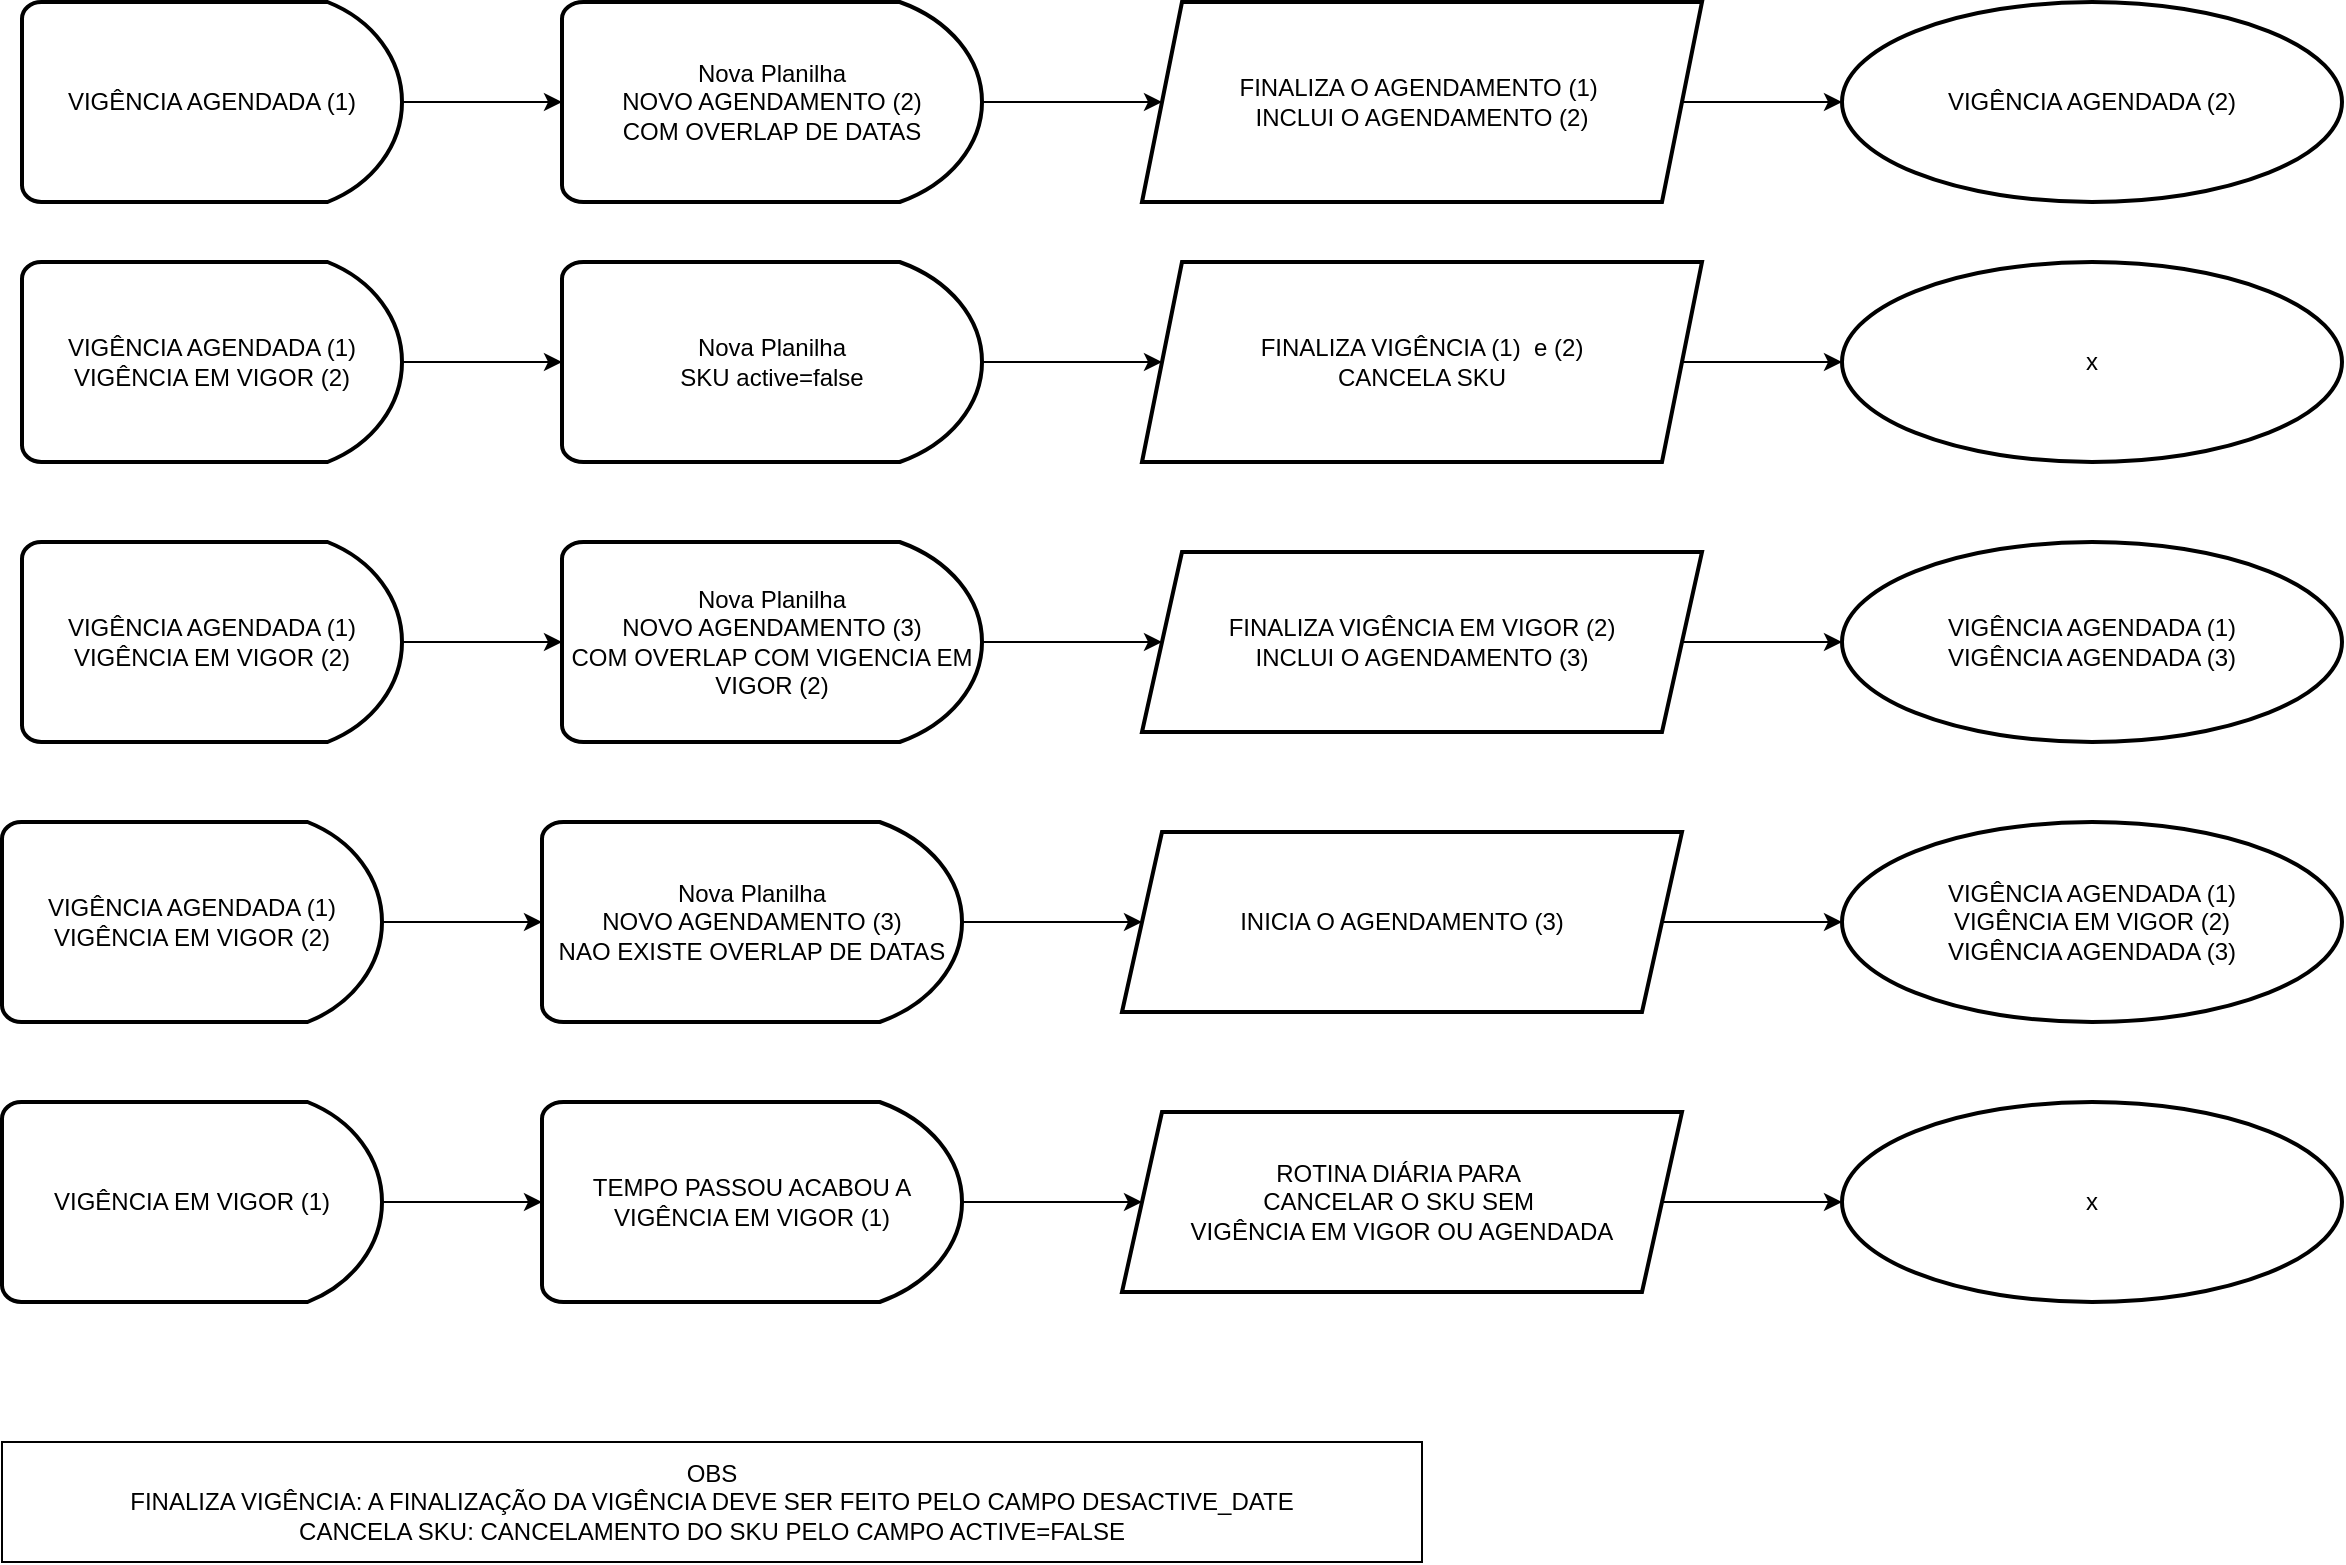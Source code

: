 <mxfile version="24.6.4" type="github">
  <diagram name="Página-1" id="5IM4jTXnU0rdfgFOPCTm">
    <mxGraphModel dx="1674" dy="774" grid="1" gridSize="10" guides="1" tooltips="1" connect="1" arrows="1" fold="1" page="1" pageScale="1" pageWidth="827" pageHeight="1169" math="0" shadow="0">
      <root>
        <mxCell id="0" />
        <mxCell id="1" parent="0" />
        <mxCell id="YRVmmR6wgMEOWOelV76Z-4" value="" style="edgeStyle=orthogonalEdgeStyle;rounded=0;orthogonalLoop=1;jettySize=auto;html=1;" edge="1" parent="1" source="YRVmmR6wgMEOWOelV76Z-1" target="YRVmmR6wgMEOWOelV76Z-3">
          <mxGeometry relative="1" as="geometry" />
        </mxCell>
        <mxCell id="YRVmmR6wgMEOWOelV76Z-1" value="&lt;div&gt;VIGÊNCIA AGENDADA (1)&lt;br&gt;&lt;/div&gt;" style="strokeWidth=2;html=1;shape=mxgraph.flowchart.delay;whiteSpace=wrap;" vertex="1" parent="1">
          <mxGeometry x="120" y="60" width="190" height="100" as="geometry" />
        </mxCell>
        <mxCell id="YRVmmR6wgMEOWOelV76Z-6" value="" style="edgeStyle=orthogonalEdgeStyle;rounded=0;orthogonalLoop=1;jettySize=auto;html=1;" edge="1" parent="1" source="YRVmmR6wgMEOWOelV76Z-3" target="YRVmmR6wgMEOWOelV76Z-5">
          <mxGeometry relative="1" as="geometry" />
        </mxCell>
        <mxCell id="YRVmmR6wgMEOWOelV76Z-3" value="Nova Planilha&lt;br&gt;&lt;div&gt;NOVO AGENDAMENTO (2)&lt;/div&gt;&lt;div&gt;COM OVERLAP DE DATAS&lt;br&gt;&lt;/div&gt;" style="strokeWidth=2;html=1;shape=mxgraph.flowchart.delay;whiteSpace=wrap;" vertex="1" parent="1">
          <mxGeometry x="390" y="60" width="210" height="100" as="geometry" />
        </mxCell>
        <mxCell id="YRVmmR6wgMEOWOelV76Z-29" value="" style="edgeStyle=orthogonalEdgeStyle;rounded=0;orthogonalLoop=1;jettySize=auto;html=1;" edge="1" parent="1" source="YRVmmR6wgMEOWOelV76Z-5" target="YRVmmR6wgMEOWOelV76Z-28">
          <mxGeometry relative="1" as="geometry" />
        </mxCell>
        <mxCell id="YRVmmR6wgMEOWOelV76Z-5" value="&lt;div&gt;FINALIZA O AGENDAMENTO (1)&amp;nbsp;&lt;/div&gt;&lt;div&gt;INCLUI O AGENDAMENTO (2) &lt;/div&gt;" style="shape=parallelogram;perimeter=parallelogramPerimeter;whiteSpace=wrap;html=1;fixedSize=1;strokeWidth=2;" vertex="1" parent="1">
          <mxGeometry x="680" y="60" width="280" height="100" as="geometry" />
        </mxCell>
        <mxCell id="YRVmmR6wgMEOWOelV76Z-7" value="" style="edgeStyle=orthogonalEdgeStyle;rounded=0;orthogonalLoop=1;jettySize=auto;html=1;" edge="1" parent="1" source="YRVmmR6wgMEOWOelV76Z-8" target="YRVmmR6wgMEOWOelV76Z-10">
          <mxGeometry relative="1" as="geometry" />
        </mxCell>
        <mxCell id="YRVmmR6wgMEOWOelV76Z-8" value="&lt;div&gt;VIGÊNCIA AGENDADA (1)&lt;br&gt;VIGÊNCIA EM VIGOR (2)&lt;br&gt;&lt;/div&gt;" style="strokeWidth=2;html=1;shape=mxgraph.flowchart.delay;whiteSpace=wrap;" vertex="1" parent="1">
          <mxGeometry x="120" y="190" width="190" height="100" as="geometry" />
        </mxCell>
        <mxCell id="YRVmmR6wgMEOWOelV76Z-9" value="" style="edgeStyle=orthogonalEdgeStyle;rounded=0;orthogonalLoop=1;jettySize=auto;html=1;" edge="1" parent="1" source="YRVmmR6wgMEOWOelV76Z-10" target="YRVmmR6wgMEOWOelV76Z-11">
          <mxGeometry relative="1" as="geometry" />
        </mxCell>
        <mxCell id="YRVmmR6wgMEOWOelV76Z-10" value="Nova Planilha&lt;br&gt;SKU active=false" style="strokeWidth=2;html=1;shape=mxgraph.flowchart.delay;whiteSpace=wrap;" vertex="1" parent="1">
          <mxGeometry x="390" y="190" width="210" height="100" as="geometry" />
        </mxCell>
        <mxCell id="YRVmmR6wgMEOWOelV76Z-31" value="" style="edgeStyle=orthogonalEdgeStyle;rounded=0;orthogonalLoop=1;jettySize=auto;html=1;" edge="1" parent="1" source="YRVmmR6wgMEOWOelV76Z-11" target="YRVmmR6wgMEOWOelV76Z-30">
          <mxGeometry relative="1" as="geometry" />
        </mxCell>
        <mxCell id="YRVmmR6wgMEOWOelV76Z-11" value="FINALIZA VIGÊNCIA (1)&amp;nbsp; e (2) &lt;br&gt;CANCELA SKU" style="shape=parallelogram;perimeter=parallelogramPerimeter;whiteSpace=wrap;html=1;fixedSize=1;strokeWidth=2;" vertex="1" parent="1">
          <mxGeometry x="680" y="190" width="280" height="100" as="geometry" />
        </mxCell>
        <mxCell id="YRVmmR6wgMEOWOelV76Z-12" value="" style="edgeStyle=orthogonalEdgeStyle;rounded=0;orthogonalLoop=1;jettySize=auto;html=1;" edge="1" parent="1" source="YRVmmR6wgMEOWOelV76Z-13" target="YRVmmR6wgMEOWOelV76Z-15">
          <mxGeometry relative="1" as="geometry" />
        </mxCell>
        <mxCell id="YRVmmR6wgMEOWOelV76Z-13" value="&lt;div&gt;VIGÊNCIA AGENDADA (1)&lt;br&gt;VIGÊNCIA EM VIGOR (2)&lt;br&gt;&lt;/div&gt;" style="strokeWidth=2;html=1;shape=mxgraph.flowchart.delay;whiteSpace=wrap;" vertex="1" parent="1">
          <mxGeometry x="120" y="330" width="190" height="100" as="geometry" />
        </mxCell>
        <mxCell id="YRVmmR6wgMEOWOelV76Z-14" value="" style="edgeStyle=orthogonalEdgeStyle;rounded=0;orthogonalLoop=1;jettySize=auto;html=1;" edge="1" parent="1" source="YRVmmR6wgMEOWOelV76Z-15" target="YRVmmR6wgMEOWOelV76Z-16">
          <mxGeometry relative="1" as="geometry" />
        </mxCell>
        <mxCell id="YRVmmR6wgMEOWOelV76Z-15" value="Nova Planilha&lt;br&gt;NOVO AGENDAMENTO (3)&lt;br&gt;COM OVERLAP COM VIGENCIA EM VIGOR (2)" style="strokeWidth=2;html=1;shape=mxgraph.flowchart.delay;whiteSpace=wrap;" vertex="1" parent="1">
          <mxGeometry x="390" y="330" width="210" height="100" as="geometry" />
        </mxCell>
        <mxCell id="YRVmmR6wgMEOWOelV76Z-33" value="" style="edgeStyle=orthogonalEdgeStyle;rounded=0;orthogonalLoop=1;jettySize=auto;html=1;" edge="1" parent="1" source="YRVmmR6wgMEOWOelV76Z-16" target="YRVmmR6wgMEOWOelV76Z-32">
          <mxGeometry relative="1" as="geometry" />
        </mxCell>
        <mxCell id="YRVmmR6wgMEOWOelV76Z-16" value="FINALIZA VIGÊNCIA EM VIGOR (2)&lt;br&gt;&lt;div&gt;INCLUI O AGENDAMENTO (3) &lt;/div&gt;" style="shape=parallelogram;perimeter=parallelogramPerimeter;whiteSpace=wrap;html=1;fixedSize=1;strokeWidth=2;" vertex="1" parent="1">
          <mxGeometry x="680" y="335" width="280" height="90" as="geometry" />
        </mxCell>
        <mxCell id="YRVmmR6wgMEOWOelV76Z-17" value="OBS&lt;br&gt;&lt;div&gt;FINALIZA VIGÊNCIA: A FINALIZAÇÃO DA VIGÊNCIA DEVE SER FEITO PELO CAMPO DESACTIVE_DATE&lt;/div&gt;&lt;div&gt;CANCELA SKU: CANCELAMENTO DO SKU PELO CAMPO ACTIVE=FALSE&lt;br&gt;&lt;/div&gt;" style="rounded=0;whiteSpace=wrap;html=1;" vertex="1" parent="1">
          <mxGeometry x="110" y="780" width="710" height="60" as="geometry" />
        </mxCell>
        <mxCell id="YRVmmR6wgMEOWOelV76Z-18" value="" style="edgeStyle=orthogonalEdgeStyle;rounded=0;orthogonalLoop=1;jettySize=auto;html=1;" edge="1" parent="1" source="YRVmmR6wgMEOWOelV76Z-19" target="YRVmmR6wgMEOWOelV76Z-21">
          <mxGeometry relative="1" as="geometry" />
        </mxCell>
        <mxCell id="YRVmmR6wgMEOWOelV76Z-19" value="&lt;div&gt;VIGÊNCIA AGENDADA (1)&lt;br&gt;VIGÊNCIA EM VIGOR (2)&lt;br&gt;&lt;/div&gt;" style="strokeWidth=2;html=1;shape=mxgraph.flowchart.delay;whiteSpace=wrap;" vertex="1" parent="1">
          <mxGeometry x="110" y="470" width="190" height="100" as="geometry" />
        </mxCell>
        <mxCell id="YRVmmR6wgMEOWOelV76Z-20" value="" style="edgeStyle=orthogonalEdgeStyle;rounded=0;orthogonalLoop=1;jettySize=auto;html=1;" edge="1" parent="1" source="YRVmmR6wgMEOWOelV76Z-21" target="YRVmmR6wgMEOWOelV76Z-22">
          <mxGeometry relative="1" as="geometry" />
        </mxCell>
        <mxCell id="YRVmmR6wgMEOWOelV76Z-21" value="Nova Planilha&lt;br&gt;NOVO AGENDAMENTO (3)&lt;br&gt;NAO EXISTE OVERLAP DE DATAS" style="strokeWidth=2;html=1;shape=mxgraph.flowchart.delay;whiteSpace=wrap;" vertex="1" parent="1">
          <mxGeometry x="380" y="470" width="210" height="100" as="geometry" />
        </mxCell>
        <mxCell id="YRVmmR6wgMEOWOelV76Z-35" value="" style="edgeStyle=orthogonalEdgeStyle;rounded=0;orthogonalLoop=1;jettySize=auto;html=1;" edge="1" parent="1" source="YRVmmR6wgMEOWOelV76Z-22" target="YRVmmR6wgMEOWOelV76Z-34">
          <mxGeometry relative="1" as="geometry" />
        </mxCell>
        <mxCell id="YRVmmR6wgMEOWOelV76Z-22" value="&lt;div&gt;INICIA O AGENDAMENTO (3) &lt;/div&gt;" style="shape=parallelogram;perimeter=parallelogramPerimeter;whiteSpace=wrap;html=1;fixedSize=1;strokeWidth=2;" vertex="1" parent="1">
          <mxGeometry x="670" y="475" width="280" height="90" as="geometry" />
        </mxCell>
        <mxCell id="YRVmmR6wgMEOWOelV76Z-23" value="" style="edgeStyle=orthogonalEdgeStyle;rounded=0;orthogonalLoop=1;jettySize=auto;html=1;" edge="1" parent="1" source="YRVmmR6wgMEOWOelV76Z-24" target="YRVmmR6wgMEOWOelV76Z-26">
          <mxGeometry relative="1" as="geometry" />
        </mxCell>
        <mxCell id="YRVmmR6wgMEOWOelV76Z-24" value="&lt;div&gt;VIGÊNCIA EM VIGOR (1)&lt;br&gt;&lt;/div&gt;" style="strokeWidth=2;html=1;shape=mxgraph.flowchart.delay;whiteSpace=wrap;" vertex="1" parent="1">
          <mxGeometry x="110" y="610" width="190" height="100" as="geometry" />
        </mxCell>
        <mxCell id="YRVmmR6wgMEOWOelV76Z-25" value="" style="edgeStyle=orthogonalEdgeStyle;rounded=0;orthogonalLoop=1;jettySize=auto;html=1;" edge="1" parent="1" source="YRVmmR6wgMEOWOelV76Z-26" target="YRVmmR6wgMEOWOelV76Z-27">
          <mxGeometry relative="1" as="geometry" />
        </mxCell>
        <mxCell id="YRVmmR6wgMEOWOelV76Z-26" value="TEMPO PASSOU ACABOU A VIGÊNCIA EM VIGOR (1)" style="strokeWidth=2;html=1;shape=mxgraph.flowchart.delay;whiteSpace=wrap;" vertex="1" parent="1">
          <mxGeometry x="380" y="610" width="210" height="100" as="geometry" />
        </mxCell>
        <mxCell id="YRVmmR6wgMEOWOelV76Z-37" value="" style="edgeStyle=orthogonalEdgeStyle;rounded=0;orthogonalLoop=1;jettySize=auto;html=1;" edge="1" parent="1" source="YRVmmR6wgMEOWOelV76Z-27" target="YRVmmR6wgMEOWOelV76Z-36">
          <mxGeometry relative="1" as="geometry" />
        </mxCell>
        <mxCell id="YRVmmR6wgMEOWOelV76Z-27" value="&lt;div&gt;ROTINA DIÁRIA PARA&amp;nbsp;&lt;/div&gt;&lt;div&gt;CANCELAR O SKU SEM&amp;nbsp;&lt;/div&gt;&lt;div&gt;VIGÊNCIA EM VIGOR OU AGENDADA&lt;br&gt;&lt;/div&gt;" style="shape=parallelogram;perimeter=parallelogramPerimeter;whiteSpace=wrap;html=1;fixedSize=1;strokeWidth=2;" vertex="1" parent="1">
          <mxGeometry x="670" y="615" width="280" height="90" as="geometry" />
        </mxCell>
        <mxCell id="YRVmmR6wgMEOWOelV76Z-28" value="VIGÊNCIA AGENDADA (2)" style="ellipse;whiteSpace=wrap;html=1;strokeWidth=2;" vertex="1" parent="1">
          <mxGeometry x="1030" y="60" width="250" height="100" as="geometry" />
        </mxCell>
        <mxCell id="YRVmmR6wgMEOWOelV76Z-30" value="x" style="ellipse;whiteSpace=wrap;html=1;strokeWidth=2;" vertex="1" parent="1">
          <mxGeometry x="1030" y="190" width="250" height="100" as="geometry" />
        </mxCell>
        <mxCell id="YRVmmR6wgMEOWOelV76Z-32" value="VIGÊNCIA AGENDADA (1)&lt;br&gt;VIGÊNCIA AGENDADA (3)" style="ellipse;whiteSpace=wrap;html=1;strokeWidth=2;" vertex="1" parent="1">
          <mxGeometry x="1030" y="330" width="250" height="100" as="geometry" />
        </mxCell>
        <mxCell id="YRVmmR6wgMEOWOelV76Z-34" value="&lt;div&gt;VIGÊNCIA AGENDADA (1)&lt;br&gt;VIGÊNCIA EM VIGOR (2)&lt;br&gt;VIGÊNCIA AGENDADA (3)&lt;/div&gt;" style="ellipse;whiteSpace=wrap;html=1;strokeWidth=2;" vertex="1" parent="1">
          <mxGeometry x="1030" y="470" width="250" height="100" as="geometry" />
        </mxCell>
        <mxCell id="YRVmmR6wgMEOWOelV76Z-36" value="x" style="ellipse;whiteSpace=wrap;html=1;strokeWidth=2;" vertex="1" parent="1">
          <mxGeometry x="1030" y="610" width="250" height="100" as="geometry" />
        </mxCell>
      </root>
    </mxGraphModel>
  </diagram>
</mxfile>
